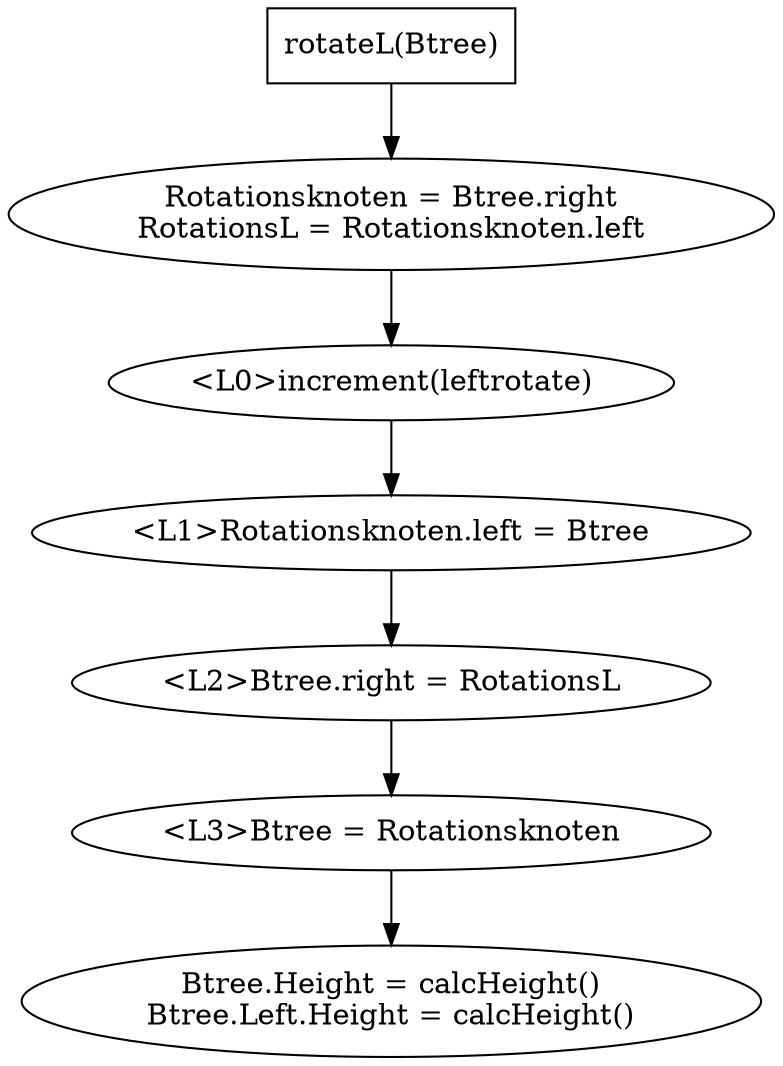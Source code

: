 digraph L {
    rotateR [label = "rotateL(Btree)" shape = box];
    rotateR -> wurzel
    wurzel [label = "Rotationsknoten = Btree.right\nRotationsL = Rotationsknoten.left"];
    wurzel -> a0
    a0 [label = "<L0>increment(leftrotate)"]
    a0 -> a1
    a1 [label = "<L1>Rotationsknoten.left = Btree"]
    a1 -> a2
    a2  [label = "<L2>Btree.right = RotationsL"]
    a2 -> a3
    a3 [label = "<L3>Btree = Rotationsknoten"]
    a3 -> a4
    a4 [label = "Btree.Height = calcHeight()\nBtree.Left.Height = calcHeight()"]
}

